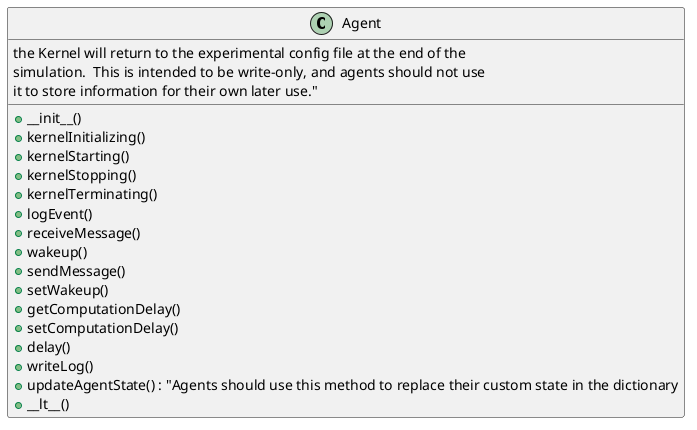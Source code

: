 @startuml
class Agent {
  + __init__()
  + kernelInitializing()
  + kernelStarting()
  + kernelStopping()
  + kernelTerminating()
  + logEvent()
  + receiveMessage()
  + wakeup()
  + sendMessage()
  + setWakeup()
  + getComputationDelay()
  + setComputationDelay()
  + delay()
  + writeLog()
  + updateAgentState() : "Agents should use this method to replace their custom state in the dictionary
the Kernel will return to the experimental config file at the end of the
simulation.  This is intended to be write-only, and agents should not use
it to store information for their own later use."
  + __lt__()
}
@enduml